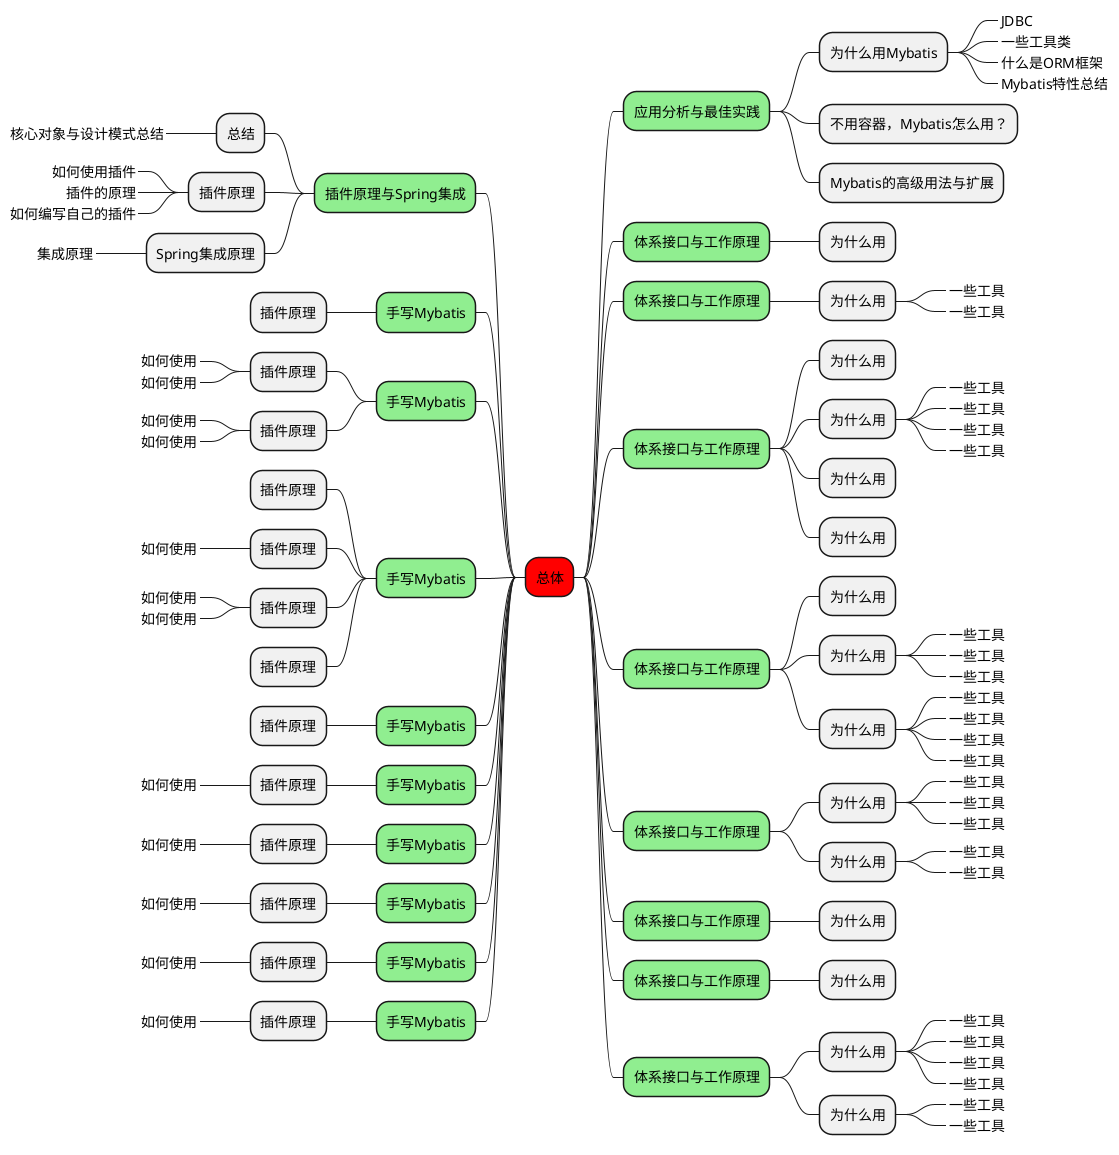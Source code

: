 @startmindmap
+[#red] 总体

++[#lightgreen] 应用分析与最佳实践
+++ 为什么用Mybatis
++++_ JDBC
++++_ 一些工具类
++++_ 什么是ORM框架
++++_ Mybatis特性总结

+++ 不用容器，Mybatis怎么用？
+++ Mybatis的高级用法与扩展

++[#lightgreen] 体系接口与工作原理
+++ 为什么用
++[#lightgreen] 体系接口与工作原理
+++ 为什么用
++++_ 一些工具
++++_ 一些工具
++[#lightgreen] 体系接口与工作原理
+++ 为什么用
+++ 为什么用
++++_ 一些工具
++++_ 一些工具
++++_ 一些工具
++++_ 一些工具
+++ 为什么用
+++ 为什么用
++[#lightgreen] 体系接口与工作原理
+++ 为什么用
+++ 为什么用
++++_ 一些工具
++++_ 一些工具
++++_ 一些工具
+++ 为什么用
++++_ 一些工具
++++_ 一些工具
++++_ 一些工具
++++_ 一些工具

++[#lightgreen] 体系接口与工作原理
+++ 为什么用
++++_ 一些工具
++++_ 一些工具
++++_ 一些工具
+++ 为什么用
++++_ 一些工具
++++_ 一些工具
++[#lightgreen] 体系接口与工作原理
+++ 为什么用
++[#lightgreen] 体系接口与工作原理
+++ 为什么用
++[#lightgreen] 体系接口与工作原理
+++ 为什么用
++++_ 一些工具
++++_ 一些工具
++++_ 一些工具
++++_ 一些工具
+++ 为什么用
++++_ 一些工具
++++_ 一些工具

--[#lightgreen] 插件原理与Spring集成
--- 总结
----_ 核心对象与设计模式总结
--- 插件原理
----_ 如何使用插件
----_ 插件的原理
----_ 如何编写自己的插件
--- Spring集成原理
----_ 集成原理
--[#lightgreen] 手写Mybatis
--- 插件原理
--[#lightgreen] 手写Mybatis
--- 插件原理
----_ 如何使用
----_ 如何使用
--- 插件原理
----_ 如何使用
----_ 如何使用
--[#lightgreen] 手写Mybatis
--- 插件原理
--- 插件原理
----_ 如何使用
--- 插件原理
----_ 如何使用
----_ 如何使用
--- 插件原理
--[#lightgreen] 手写Mybatis
--- 插件原理
--[#lightgreen] 手写Mybatis
--- 插件原理
----_ 如何使用
--[#lightgreen] 手写Mybatis
--- 插件原理
----_ 如何使用
--[#lightgreen] 手写Mybatis
--- 插件原理
----_ 如何使用
--[#lightgreen] 手写Mybatis
--- 插件原理
----_ 如何使用
--[#lightgreen] 手写Mybatis
--- 插件原理
----_ 如何使用

@endmindmap
